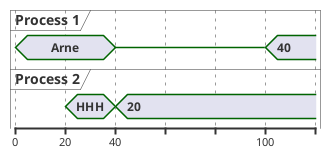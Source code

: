 @startuml
concise "Process 1" as WU
concise "Process 2" as WX
@0
WU is Arne

@20
WX is HHH

@40 
WU is {-}
WX is 20

@100
WU is 40




@enduml